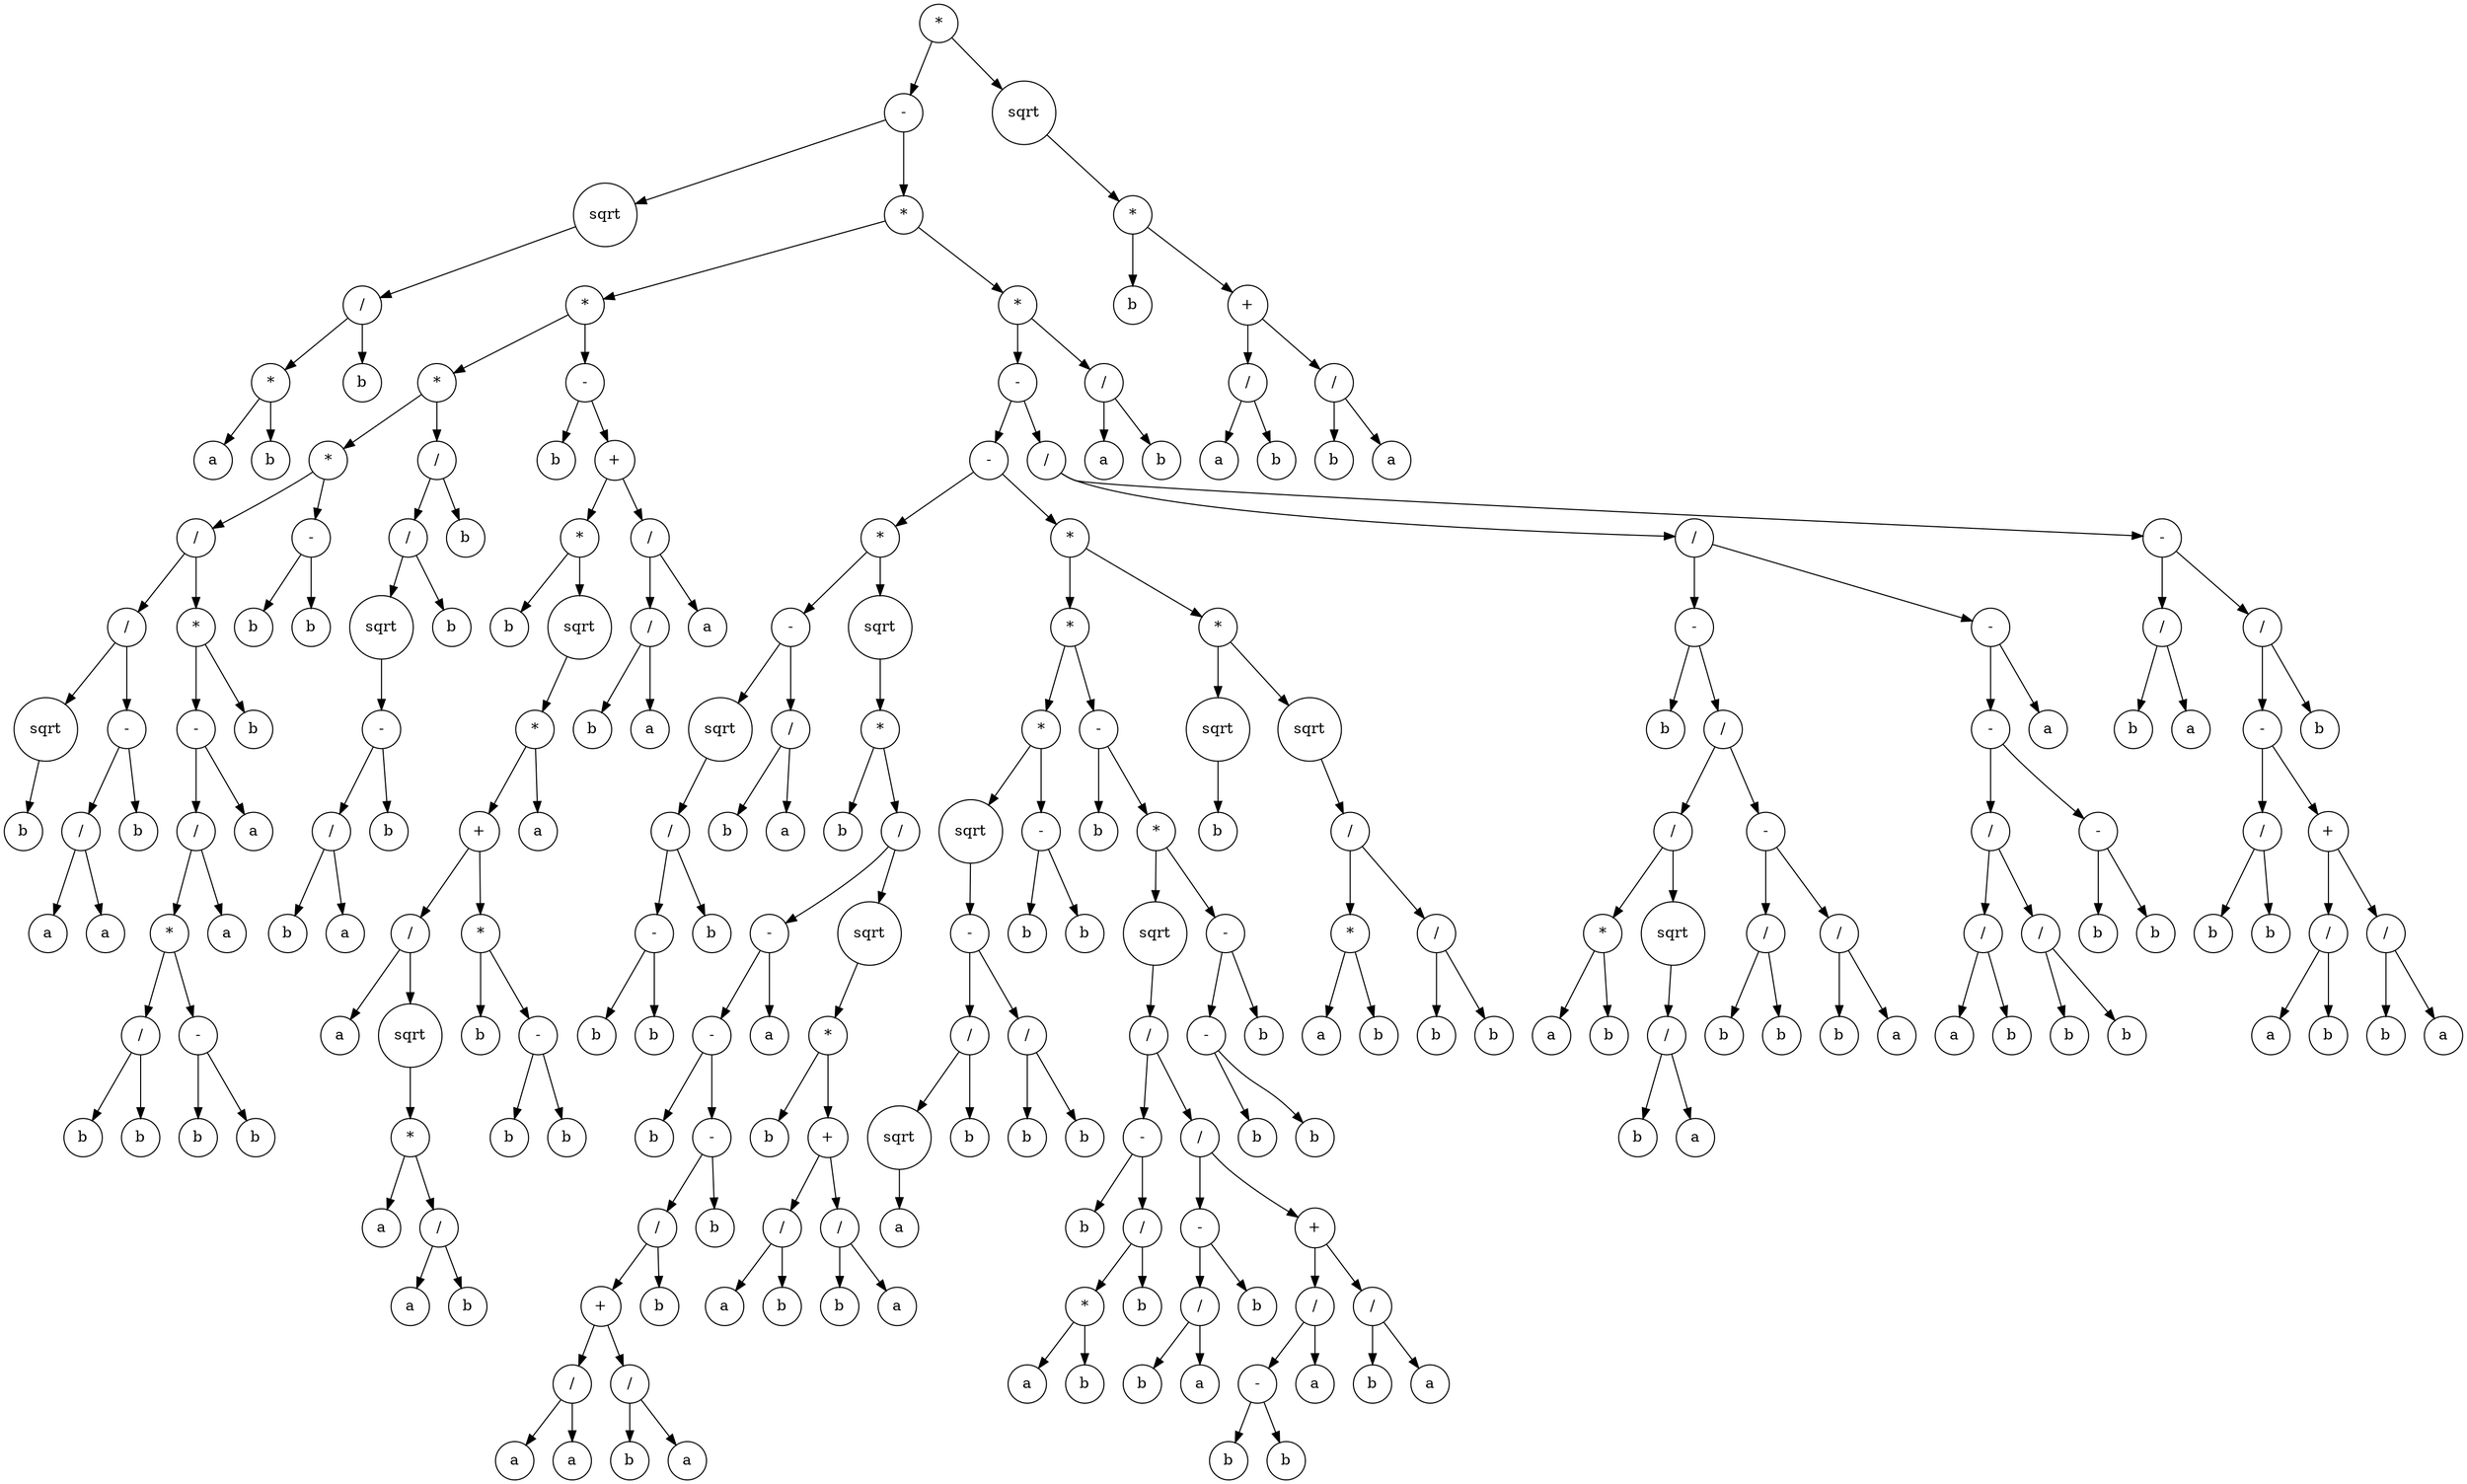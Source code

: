 digraph g {
graph [ordering=out];
node [shape=circle];
n[label = "*"];
n0[label = "-"];
n00[label = "sqrt"];
n000[label = "/"];
n0000[label = "*"];
n00000[label = "a"];
n0000 -> n00000;
n00001[label = "b"];
n0000 -> n00001;
n000 -> n0000;
n0001[label = "b"];
n000 -> n0001;
n00 -> n000;
n0 -> n00;
n01[label = "*"];
n010[label = "*"];
n0100[label = "*"];
n01000[label = "*"];
n010000[label = "/"];
n0100000[label = "/"];
n01000000[label = "sqrt"];
n010000000[label = "b"];
n01000000 -> n010000000;
n0100000 -> n01000000;
n01000001[label = "-"];
n010000010[label = "/"];
n0100000100[label = "a"];
n010000010 -> n0100000100;
n0100000101[label = "a"];
n010000010 -> n0100000101;
n01000001 -> n010000010;
n010000011[label = "b"];
n01000001 -> n010000011;
n0100000 -> n01000001;
n010000 -> n0100000;
n0100001[label = "*"];
n01000010[label = "-"];
n010000100[label = "/"];
n0100001000[label = "*"];
n01000010000[label = "/"];
n010000100000[label = "b"];
n01000010000 -> n010000100000;
n010000100001[label = "b"];
n01000010000 -> n010000100001;
n0100001000 -> n01000010000;
n01000010001[label = "-"];
n010000100010[label = "b"];
n01000010001 -> n010000100010;
n010000100011[label = "b"];
n01000010001 -> n010000100011;
n0100001000 -> n01000010001;
n010000100 -> n0100001000;
n0100001001[label = "a"];
n010000100 -> n0100001001;
n01000010 -> n010000100;
n010000101[label = "a"];
n01000010 -> n010000101;
n0100001 -> n01000010;
n01000011[label = "b"];
n0100001 -> n01000011;
n010000 -> n0100001;
n01000 -> n010000;
n010001[label = "-"];
n0100010[label = "b"];
n010001 -> n0100010;
n0100011[label = "b"];
n010001 -> n0100011;
n01000 -> n010001;
n0100 -> n01000;
n01001[label = "/"];
n010010[label = "/"];
n0100100[label = "sqrt"];
n01001000[label = "-"];
n010010000[label = "/"];
n0100100000[label = "b"];
n010010000 -> n0100100000;
n0100100001[label = "a"];
n010010000 -> n0100100001;
n01001000 -> n010010000;
n010010001[label = "b"];
n01001000 -> n010010001;
n0100100 -> n01001000;
n010010 -> n0100100;
n0100101[label = "b"];
n010010 -> n0100101;
n01001 -> n010010;
n010011[label = "b"];
n01001 -> n010011;
n0100 -> n01001;
n010 -> n0100;
n0101[label = "-"];
n01010[label = "b"];
n0101 -> n01010;
n01011[label = "+"];
n010110[label = "*"];
n0101100[label = "b"];
n010110 -> n0101100;
n0101101[label = "sqrt"];
n01011010[label = "*"];
n010110100[label = "+"];
n0101101000[label = "/"];
n01011010000[label = "a"];
n0101101000 -> n01011010000;
n01011010001[label = "sqrt"];
n010110100010[label = "*"];
n0101101000100[label = "a"];
n010110100010 -> n0101101000100;
n0101101000101[label = "/"];
n01011010001010[label = "a"];
n0101101000101 -> n01011010001010;
n01011010001011[label = "b"];
n0101101000101 -> n01011010001011;
n010110100010 -> n0101101000101;
n01011010001 -> n010110100010;
n0101101000 -> n01011010001;
n010110100 -> n0101101000;
n0101101001[label = "*"];
n01011010010[label = "b"];
n0101101001 -> n01011010010;
n01011010011[label = "-"];
n010110100110[label = "b"];
n01011010011 -> n010110100110;
n010110100111[label = "b"];
n01011010011 -> n010110100111;
n0101101001 -> n01011010011;
n010110100 -> n0101101001;
n01011010 -> n010110100;
n010110101[label = "a"];
n01011010 -> n010110101;
n0101101 -> n01011010;
n010110 -> n0101101;
n01011 -> n010110;
n010111[label = "/"];
n0101110[label = "/"];
n01011100[label = "b"];
n0101110 -> n01011100;
n01011101[label = "a"];
n0101110 -> n01011101;
n010111 -> n0101110;
n0101111[label = "a"];
n010111 -> n0101111;
n01011 -> n010111;
n0101 -> n01011;
n010 -> n0101;
n01 -> n010;
n011[label = "*"];
n0110[label = "-"];
n01100[label = "-"];
n011000[label = "*"];
n0110000[label = "-"];
n01100000[label = "sqrt"];
n011000000[label = "/"];
n0110000000[label = "-"];
n01100000000[label = "b"];
n0110000000 -> n01100000000;
n01100000001[label = "b"];
n0110000000 -> n01100000001;
n011000000 -> n0110000000;
n0110000001[label = "b"];
n011000000 -> n0110000001;
n01100000 -> n011000000;
n0110000 -> n01100000;
n01100001[label = "/"];
n011000010[label = "b"];
n01100001 -> n011000010;
n011000011[label = "a"];
n01100001 -> n011000011;
n0110000 -> n01100001;
n011000 -> n0110000;
n0110001[label = "sqrt"];
n01100010[label = "*"];
n011000100[label = "b"];
n01100010 -> n011000100;
n011000101[label = "/"];
n0110001010[label = "-"];
n01100010100[label = "-"];
n011000101000[label = "b"];
n01100010100 -> n011000101000;
n011000101001[label = "-"];
n0110001010010[label = "/"];
n01100010100100[label = "+"];
n011000101001000[label = "/"];
n0110001010010000[label = "a"];
n011000101001000 -> n0110001010010000;
n0110001010010001[label = "a"];
n011000101001000 -> n0110001010010001;
n01100010100100 -> n011000101001000;
n011000101001001[label = "/"];
n0110001010010010[label = "b"];
n011000101001001 -> n0110001010010010;
n0110001010010011[label = "a"];
n011000101001001 -> n0110001010010011;
n01100010100100 -> n011000101001001;
n0110001010010 -> n01100010100100;
n01100010100101[label = "b"];
n0110001010010 -> n01100010100101;
n011000101001 -> n0110001010010;
n0110001010011[label = "b"];
n011000101001 -> n0110001010011;
n01100010100 -> n011000101001;
n0110001010 -> n01100010100;
n01100010101[label = "a"];
n0110001010 -> n01100010101;
n011000101 -> n0110001010;
n0110001011[label = "sqrt"];
n01100010110[label = "*"];
n011000101100[label = "b"];
n01100010110 -> n011000101100;
n011000101101[label = "+"];
n0110001011010[label = "/"];
n01100010110100[label = "a"];
n0110001011010 -> n01100010110100;
n01100010110101[label = "b"];
n0110001011010 -> n01100010110101;
n011000101101 -> n0110001011010;
n0110001011011[label = "/"];
n01100010110110[label = "b"];
n0110001011011 -> n01100010110110;
n01100010110111[label = "a"];
n0110001011011 -> n01100010110111;
n011000101101 -> n0110001011011;
n01100010110 -> n011000101101;
n0110001011 -> n01100010110;
n011000101 -> n0110001011;
n01100010 -> n011000101;
n0110001 -> n01100010;
n011000 -> n0110001;
n01100 -> n011000;
n011001[label = "*"];
n0110010[label = "*"];
n01100100[label = "*"];
n011001000[label = "sqrt"];
n0110010000[label = "-"];
n01100100000[label = "/"];
n011001000000[label = "sqrt"];
n0110010000000[label = "a"];
n011001000000 -> n0110010000000;
n01100100000 -> n011001000000;
n011001000001[label = "b"];
n01100100000 -> n011001000001;
n0110010000 -> n01100100000;
n01100100001[label = "/"];
n011001000010[label = "b"];
n01100100001 -> n011001000010;
n011001000011[label = "b"];
n01100100001 -> n011001000011;
n0110010000 -> n01100100001;
n011001000 -> n0110010000;
n01100100 -> n011001000;
n011001001[label = "-"];
n0110010010[label = "b"];
n011001001 -> n0110010010;
n0110010011[label = "b"];
n011001001 -> n0110010011;
n01100100 -> n011001001;
n0110010 -> n01100100;
n01100101[label = "-"];
n011001010[label = "b"];
n01100101 -> n011001010;
n011001011[label = "*"];
n0110010110[label = "sqrt"];
n01100101100[label = "/"];
n011001011000[label = "-"];
n0110010110000[label = "b"];
n011001011000 -> n0110010110000;
n0110010110001[label = "/"];
n01100101100010[label = "*"];
n011001011000100[label = "a"];
n01100101100010 -> n011001011000100;
n011001011000101[label = "b"];
n01100101100010 -> n011001011000101;
n0110010110001 -> n01100101100010;
n01100101100011[label = "b"];
n0110010110001 -> n01100101100011;
n011001011000 -> n0110010110001;
n01100101100 -> n011001011000;
n011001011001[label = "/"];
n0110010110010[label = "-"];
n01100101100100[label = "/"];
n011001011001000[label = "b"];
n01100101100100 -> n011001011001000;
n011001011001001[label = "a"];
n01100101100100 -> n011001011001001;
n0110010110010 -> n01100101100100;
n01100101100101[label = "b"];
n0110010110010 -> n01100101100101;
n011001011001 -> n0110010110010;
n0110010110011[label = "+"];
n01100101100110[label = "/"];
n011001011001100[label = "-"];
n0110010110011000[label = "b"];
n011001011001100 -> n0110010110011000;
n0110010110011001[label = "b"];
n011001011001100 -> n0110010110011001;
n01100101100110 -> n011001011001100;
n011001011001101[label = "a"];
n01100101100110 -> n011001011001101;
n0110010110011 -> n01100101100110;
n01100101100111[label = "/"];
n011001011001110[label = "b"];
n01100101100111 -> n011001011001110;
n011001011001111[label = "a"];
n01100101100111 -> n011001011001111;
n0110010110011 -> n01100101100111;
n011001011001 -> n0110010110011;
n01100101100 -> n011001011001;
n0110010110 -> n01100101100;
n011001011 -> n0110010110;
n0110010111[label = "-"];
n01100101110[label = "-"];
n011001011100[label = "b"];
n01100101110 -> n011001011100;
n011001011101[label = "b"];
n01100101110 -> n011001011101;
n0110010111 -> n01100101110;
n01100101111[label = "b"];
n0110010111 -> n01100101111;
n011001011 -> n0110010111;
n01100101 -> n011001011;
n0110010 -> n01100101;
n011001 -> n0110010;
n0110011[label = "*"];
n01100110[label = "sqrt"];
n011001100[label = "b"];
n01100110 -> n011001100;
n0110011 -> n01100110;
n01100111[label = "sqrt"];
n011001110[label = "/"];
n0110011100[label = "*"];
n01100111000[label = "a"];
n0110011100 -> n01100111000;
n01100111001[label = "b"];
n0110011100 -> n01100111001;
n011001110 -> n0110011100;
n0110011101[label = "/"];
n01100111010[label = "b"];
n0110011101 -> n01100111010;
n01100111011[label = "b"];
n0110011101 -> n01100111011;
n011001110 -> n0110011101;
n01100111 -> n011001110;
n0110011 -> n01100111;
n011001 -> n0110011;
n01100 -> n011001;
n0110 -> n01100;
n01101[label = "/"];
n011010[label = "/"];
n0110100[label = "-"];
n01101000[label = "b"];
n0110100 -> n01101000;
n01101001[label = "/"];
n011010010[label = "/"];
n0110100100[label = "*"];
n01101001000[label = "a"];
n0110100100 -> n01101001000;
n01101001001[label = "b"];
n0110100100 -> n01101001001;
n011010010 -> n0110100100;
n0110100101[label = "sqrt"];
n01101001010[label = "/"];
n011010010100[label = "b"];
n01101001010 -> n011010010100;
n011010010101[label = "a"];
n01101001010 -> n011010010101;
n0110100101 -> n01101001010;
n011010010 -> n0110100101;
n01101001 -> n011010010;
n011010011[label = "-"];
n0110100110[label = "/"];
n01101001100[label = "b"];
n0110100110 -> n01101001100;
n01101001101[label = "b"];
n0110100110 -> n01101001101;
n011010011 -> n0110100110;
n0110100111[label = "/"];
n01101001110[label = "b"];
n0110100111 -> n01101001110;
n01101001111[label = "a"];
n0110100111 -> n01101001111;
n011010011 -> n0110100111;
n01101001 -> n011010011;
n0110100 -> n01101001;
n011010 -> n0110100;
n0110101[label = "-"];
n01101010[label = "-"];
n011010100[label = "/"];
n0110101000[label = "/"];
n01101010000[label = "a"];
n0110101000 -> n01101010000;
n01101010001[label = "b"];
n0110101000 -> n01101010001;
n011010100 -> n0110101000;
n0110101001[label = "/"];
n01101010010[label = "b"];
n0110101001 -> n01101010010;
n01101010011[label = "b"];
n0110101001 -> n01101010011;
n011010100 -> n0110101001;
n01101010 -> n011010100;
n011010101[label = "-"];
n0110101010[label = "b"];
n011010101 -> n0110101010;
n0110101011[label = "b"];
n011010101 -> n0110101011;
n01101010 -> n011010101;
n0110101 -> n01101010;
n01101011[label = "a"];
n0110101 -> n01101011;
n011010 -> n0110101;
n01101 -> n011010;
n011011[label = "-"];
n0110110[label = "/"];
n01101100[label = "b"];
n0110110 -> n01101100;
n01101101[label = "a"];
n0110110 -> n01101101;
n011011 -> n0110110;
n0110111[label = "/"];
n01101110[label = "-"];
n011011100[label = "/"];
n0110111000[label = "b"];
n011011100 -> n0110111000;
n0110111001[label = "b"];
n011011100 -> n0110111001;
n01101110 -> n011011100;
n011011101[label = "+"];
n0110111010[label = "/"];
n01101110100[label = "a"];
n0110111010 -> n01101110100;
n01101110101[label = "b"];
n0110111010 -> n01101110101;
n011011101 -> n0110111010;
n0110111011[label = "/"];
n01101110110[label = "b"];
n0110111011 -> n01101110110;
n01101110111[label = "a"];
n0110111011 -> n01101110111;
n011011101 -> n0110111011;
n01101110 -> n011011101;
n0110111 -> n01101110;
n01101111[label = "b"];
n0110111 -> n01101111;
n011011 -> n0110111;
n01101 -> n011011;
n0110 -> n01101;
n011 -> n0110;
n0111[label = "/"];
n01110[label = "a"];
n0111 -> n01110;
n01111[label = "b"];
n0111 -> n01111;
n011 -> n0111;
n01 -> n011;
n0 -> n01;
n -> n0;
n1[label = "sqrt"];
n10[label = "*"];
n100[label = "b"];
n10 -> n100;
n101[label = "+"];
n1010[label = "/"];
n10100[label = "a"];
n1010 -> n10100;
n10101[label = "b"];
n1010 -> n10101;
n101 -> n1010;
n1011[label = "/"];
n10110[label = "b"];
n1011 -> n10110;
n10111[label = "a"];
n1011 -> n10111;
n101 -> n1011;
n10 -> n101;
n1 -> n10;
n -> n1;
}
